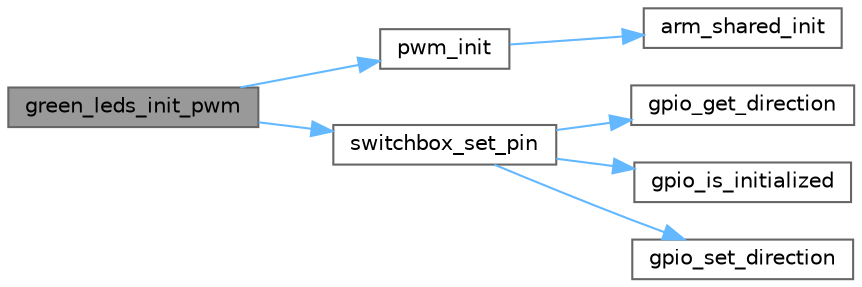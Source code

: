 digraph "green_leds_init_pwm"
{
 // LATEX_PDF_SIZE
  bgcolor="transparent";
  edge [fontname=Helvetica,fontsize=10,labelfontname=Helvetica,labelfontsize=10];
  node [fontname=Helvetica,fontsize=10,shape=box,height=0.2,width=0.4];
  rankdir="LR";
  Node1 [id="Node000001",label="green_leds_init_pwm",height=0.2,width=0.4,color="gray40", fillcolor="grey60", style="filled", fontcolor="black",tooltip="Initialize the green LEDs for use with variable intensity. The LED intensity can range from 0...."];
  Node1 -> Node2 [id="edge1_Node000001_Node000002",color="steelblue1",style="solid",tooltip=" "];
  Node2 [id="Node000002",label="pwm_init",height=0.2,width=0.4,color="grey40", fillcolor="white", style="filled",URL="$group__PWM.html#ga0fb151b18be0800bbc4eba629126fd9c",tooltip="Initializes the PWM channel with the specified period."];
  Node2 -> Node3 [id="edge2_Node000002_Node000003",color="steelblue1",style="solid",tooltip=" "];
  Node3 [id="Node000003",label="arm_shared_init",height=0.2,width=0.4,color="grey40", fillcolor="white", style="filled",URL="$group__ARMSHARED.html#gaeb6db0acbe89d1bacc6d83e34d175c26",tooltip=" "];
  Node1 -> Node4 [id="edge3_Node000001_Node000004",color="steelblue1",style="solid",tooltip=" "];
  Node4 [id="Node000004",label="switchbox_set_pin",height=0.2,width=0.4,color="grey40", fillcolor="white", style="filled",URL="$group__SWITCHBOX.html#gadb0f900c7b5b5c0404844915b649e9b6",tooltip="Set the type of a switch pin."];
  Node4 -> Node5 [id="edge4_Node000004_Node000005",color="steelblue1",style="solid",tooltip=" "];
  Node5 [id="Node000005",label="gpio_get_direction",height=0.2,width=0.4,color="grey40", fillcolor="white", style="filled",URL="$group__GPIO.html#ga438e7f5cf810811e63ca7d7495b6e274",tooltip="Returns the direction the set pin is initialized in."];
  Node4 -> Node6 [id="edge5_Node000004_Node000006",color="steelblue1",style="solid",tooltip=" "];
  Node6 [id="Node000006",label="gpio_is_initialized",height=0.2,width=0.4,color="grey40", fillcolor="white", style="filled",URL="$group__GPIO.html#ga4523dbc24733009cd04cea2c0d89a3f1",tooltip=" "];
  Node4 -> Node7 [id="edge6_Node000004_Node000007",color="steelblue1",style="solid",tooltip=" "];
  Node7 [id="Node000007",label="gpio_set_direction",height=0.2,width=0.4,color="grey40", fillcolor="white", style="filled",URL="$group__GPIO.html#ga4ad28b4a23b0fcaafc290f6a6fbb12e6",tooltip="Set the IO pin as in input or output."];
}
